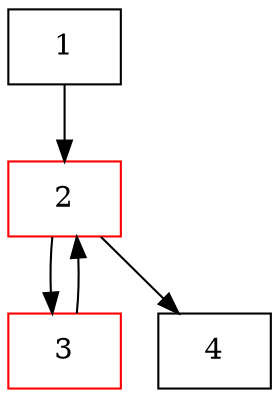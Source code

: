 digraph "CFG for'SytemCall_2_code' function" {
	1 [shape=record, label="1",id=1,loop=0,entry=1,exit=0];
	1-> 2;
	2 [shape=record, label="2",id=2,loop=1,color=red,entry=0,exit=0];
	2-> 3;
	2-> 4;
	3 [shape=record, label="3",id=3,loop=1,color=red,entry=0,exit=0];
	3-> 2;
	4 [shape=record, label="4",id=4,loop=0,entry=0,exit=1];
}
